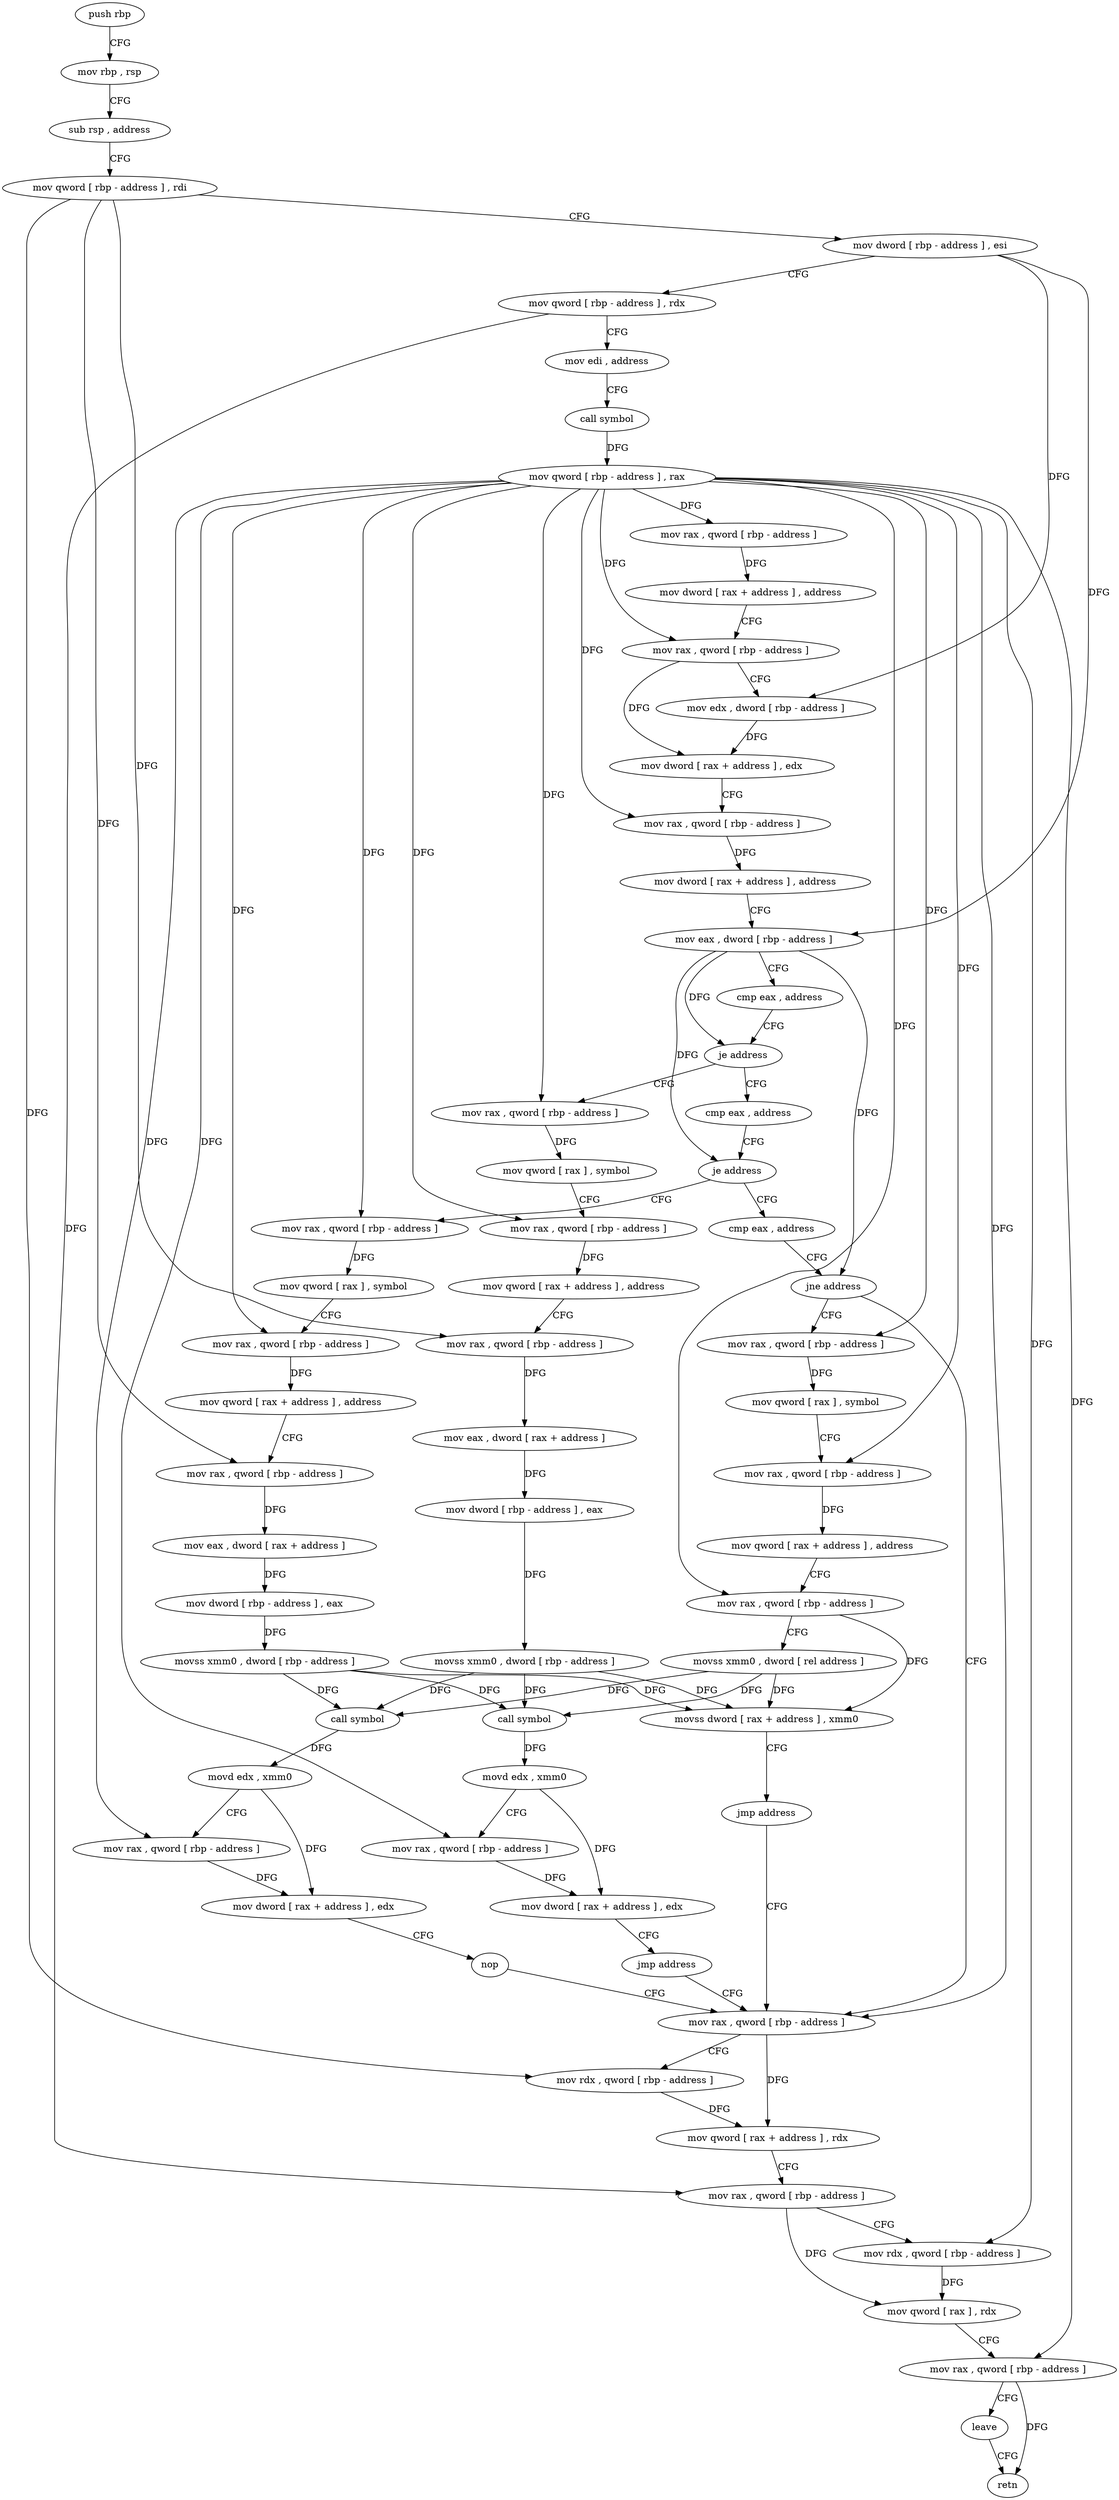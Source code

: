 digraph "func" {
"4230544" [label = "push rbp" ]
"4230545" [label = "mov rbp , rsp" ]
"4230548" [label = "sub rsp , address" ]
"4230552" [label = "mov qword [ rbp - address ] , rdi" ]
"4230556" [label = "mov dword [ rbp - address ] , esi" ]
"4230559" [label = "mov qword [ rbp - address ] , rdx" ]
"4230563" [label = "mov edi , address" ]
"4230568" [label = "call symbol" ]
"4230573" [label = "mov qword [ rbp - address ] , rax" ]
"4230577" [label = "mov rax , qword [ rbp - address ]" ]
"4230581" [label = "mov dword [ rax + address ] , address" ]
"4230588" [label = "mov rax , qword [ rbp - address ]" ]
"4230592" [label = "mov edx , dword [ rbp - address ]" ]
"4230595" [label = "mov dword [ rax + address ] , edx" ]
"4230598" [label = "mov rax , qword [ rbp - address ]" ]
"4230602" [label = "mov dword [ rax + address ] , address" ]
"4230609" [label = "mov eax , dword [ rbp - address ]" ]
"4230612" [label = "cmp eax , address" ]
"4230615" [label = "je address" ]
"4230673" [label = "mov rax , qword [ rbp - address ]" ]
"4230617" [label = "cmp eax , address" ]
"4230677" [label = "mov qword [ rax ] , symbol" ]
"4230684" [label = "mov rax , qword [ rbp - address ]" ]
"4230688" [label = "mov qword [ rax + address ] , address" ]
"4230696" [label = "mov rax , qword [ rbp - address ]" ]
"4230700" [label = "mov eax , dword [ rax + address ]" ]
"4230703" [label = "mov dword [ rbp - address ] , eax" ]
"4230706" [label = "movss xmm0 , dword [ rbp - address ]" ]
"4230711" [label = "call symbol" ]
"4230716" [label = "movd edx , xmm0" ]
"4230720" [label = "mov rax , qword [ rbp - address ]" ]
"4230724" [label = "mov dword [ rax + address ] , edx" ]
"4230727" [label = "jmp address" ]
"4230784" [label = "mov rax , qword [ rbp - address ]" ]
"4230620" [label = "je address" ]
"4230729" [label = "mov rax , qword [ rbp - address ]" ]
"4230622" [label = "cmp eax , address" ]
"4230788" [label = "mov rdx , qword [ rbp - address ]" ]
"4230792" [label = "mov qword [ rax + address ] , rdx" ]
"4230799" [label = "mov rax , qword [ rbp - address ]" ]
"4230803" [label = "mov rdx , qword [ rbp - address ]" ]
"4230807" [label = "mov qword [ rax ] , rdx" ]
"4230810" [label = "mov rax , qword [ rbp - address ]" ]
"4230814" [label = "leave" ]
"4230815" [label = "retn" ]
"4230733" [label = "mov qword [ rax ] , symbol" ]
"4230740" [label = "mov rax , qword [ rbp - address ]" ]
"4230744" [label = "mov qword [ rax + address ] , address" ]
"4230752" [label = "mov rax , qword [ rbp - address ]" ]
"4230756" [label = "mov eax , dword [ rax + address ]" ]
"4230759" [label = "mov dword [ rbp - address ] , eax" ]
"4230762" [label = "movss xmm0 , dword [ rbp - address ]" ]
"4230767" [label = "call symbol" ]
"4230772" [label = "movd edx , xmm0" ]
"4230776" [label = "mov rax , qword [ rbp - address ]" ]
"4230780" [label = "mov dword [ rax + address ] , edx" ]
"4230783" [label = "nop" ]
"4230625" [label = "jne address" ]
"4230631" [label = "mov rax , qword [ rbp - address ]" ]
"4230635" [label = "mov qword [ rax ] , symbol" ]
"4230642" [label = "mov rax , qword [ rbp - address ]" ]
"4230646" [label = "mov qword [ rax + address ] , address" ]
"4230654" [label = "mov rax , qword [ rbp - address ]" ]
"4230658" [label = "movss xmm0 , dword [ rel address ]" ]
"4230666" [label = "movss dword [ rax + address ] , xmm0" ]
"4230671" [label = "jmp address" ]
"4230544" -> "4230545" [ label = "CFG" ]
"4230545" -> "4230548" [ label = "CFG" ]
"4230548" -> "4230552" [ label = "CFG" ]
"4230552" -> "4230556" [ label = "CFG" ]
"4230552" -> "4230696" [ label = "DFG" ]
"4230552" -> "4230788" [ label = "DFG" ]
"4230552" -> "4230752" [ label = "DFG" ]
"4230556" -> "4230559" [ label = "CFG" ]
"4230556" -> "4230592" [ label = "DFG" ]
"4230556" -> "4230609" [ label = "DFG" ]
"4230559" -> "4230563" [ label = "CFG" ]
"4230559" -> "4230799" [ label = "DFG" ]
"4230563" -> "4230568" [ label = "CFG" ]
"4230568" -> "4230573" [ label = "DFG" ]
"4230573" -> "4230577" [ label = "DFG" ]
"4230573" -> "4230588" [ label = "DFG" ]
"4230573" -> "4230598" [ label = "DFG" ]
"4230573" -> "4230673" [ label = "DFG" ]
"4230573" -> "4230684" [ label = "DFG" ]
"4230573" -> "4230720" [ label = "DFG" ]
"4230573" -> "4230784" [ label = "DFG" ]
"4230573" -> "4230803" [ label = "DFG" ]
"4230573" -> "4230810" [ label = "DFG" ]
"4230573" -> "4230729" [ label = "DFG" ]
"4230573" -> "4230740" [ label = "DFG" ]
"4230573" -> "4230776" [ label = "DFG" ]
"4230573" -> "4230631" [ label = "DFG" ]
"4230573" -> "4230642" [ label = "DFG" ]
"4230573" -> "4230654" [ label = "DFG" ]
"4230577" -> "4230581" [ label = "DFG" ]
"4230581" -> "4230588" [ label = "CFG" ]
"4230588" -> "4230592" [ label = "CFG" ]
"4230588" -> "4230595" [ label = "DFG" ]
"4230592" -> "4230595" [ label = "DFG" ]
"4230595" -> "4230598" [ label = "CFG" ]
"4230598" -> "4230602" [ label = "DFG" ]
"4230602" -> "4230609" [ label = "CFG" ]
"4230609" -> "4230612" [ label = "CFG" ]
"4230609" -> "4230615" [ label = "DFG" ]
"4230609" -> "4230620" [ label = "DFG" ]
"4230609" -> "4230625" [ label = "DFG" ]
"4230612" -> "4230615" [ label = "CFG" ]
"4230615" -> "4230673" [ label = "CFG" ]
"4230615" -> "4230617" [ label = "CFG" ]
"4230673" -> "4230677" [ label = "DFG" ]
"4230617" -> "4230620" [ label = "CFG" ]
"4230677" -> "4230684" [ label = "CFG" ]
"4230684" -> "4230688" [ label = "DFG" ]
"4230688" -> "4230696" [ label = "CFG" ]
"4230696" -> "4230700" [ label = "DFG" ]
"4230700" -> "4230703" [ label = "DFG" ]
"4230703" -> "4230706" [ label = "DFG" ]
"4230706" -> "4230711" [ label = "DFG" ]
"4230706" -> "4230767" [ label = "DFG" ]
"4230706" -> "4230666" [ label = "DFG" ]
"4230711" -> "4230716" [ label = "DFG" ]
"4230716" -> "4230720" [ label = "CFG" ]
"4230716" -> "4230724" [ label = "DFG" ]
"4230720" -> "4230724" [ label = "DFG" ]
"4230724" -> "4230727" [ label = "CFG" ]
"4230727" -> "4230784" [ label = "CFG" ]
"4230784" -> "4230788" [ label = "CFG" ]
"4230784" -> "4230792" [ label = "DFG" ]
"4230620" -> "4230729" [ label = "CFG" ]
"4230620" -> "4230622" [ label = "CFG" ]
"4230729" -> "4230733" [ label = "DFG" ]
"4230622" -> "4230625" [ label = "CFG" ]
"4230788" -> "4230792" [ label = "DFG" ]
"4230792" -> "4230799" [ label = "CFG" ]
"4230799" -> "4230803" [ label = "CFG" ]
"4230799" -> "4230807" [ label = "DFG" ]
"4230803" -> "4230807" [ label = "DFG" ]
"4230807" -> "4230810" [ label = "CFG" ]
"4230810" -> "4230814" [ label = "CFG" ]
"4230810" -> "4230815" [ label = "DFG" ]
"4230814" -> "4230815" [ label = "CFG" ]
"4230733" -> "4230740" [ label = "CFG" ]
"4230740" -> "4230744" [ label = "DFG" ]
"4230744" -> "4230752" [ label = "CFG" ]
"4230752" -> "4230756" [ label = "DFG" ]
"4230756" -> "4230759" [ label = "DFG" ]
"4230759" -> "4230762" [ label = "DFG" ]
"4230762" -> "4230767" [ label = "DFG" ]
"4230762" -> "4230711" [ label = "DFG" ]
"4230762" -> "4230666" [ label = "DFG" ]
"4230767" -> "4230772" [ label = "DFG" ]
"4230772" -> "4230776" [ label = "CFG" ]
"4230772" -> "4230780" [ label = "DFG" ]
"4230776" -> "4230780" [ label = "DFG" ]
"4230780" -> "4230783" [ label = "CFG" ]
"4230783" -> "4230784" [ label = "CFG" ]
"4230625" -> "4230784" [ label = "CFG" ]
"4230625" -> "4230631" [ label = "CFG" ]
"4230631" -> "4230635" [ label = "DFG" ]
"4230635" -> "4230642" [ label = "CFG" ]
"4230642" -> "4230646" [ label = "DFG" ]
"4230646" -> "4230654" [ label = "CFG" ]
"4230654" -> "4230658" [ label = "CFG" ]
"4230654" -> "4230666" [ label = "DFG" ]
"4230658" -> "4230666" [ label = "DFG" ]
"4230658" -> "4230711" [ label = "DFG" ]
"4230658" -> "4230767" [ label = "DFG" ]
"4230666" -> "4230671" [ label = "CFG" ]
"4230671" -> "4230784" [ label = "CFG" ]
}

